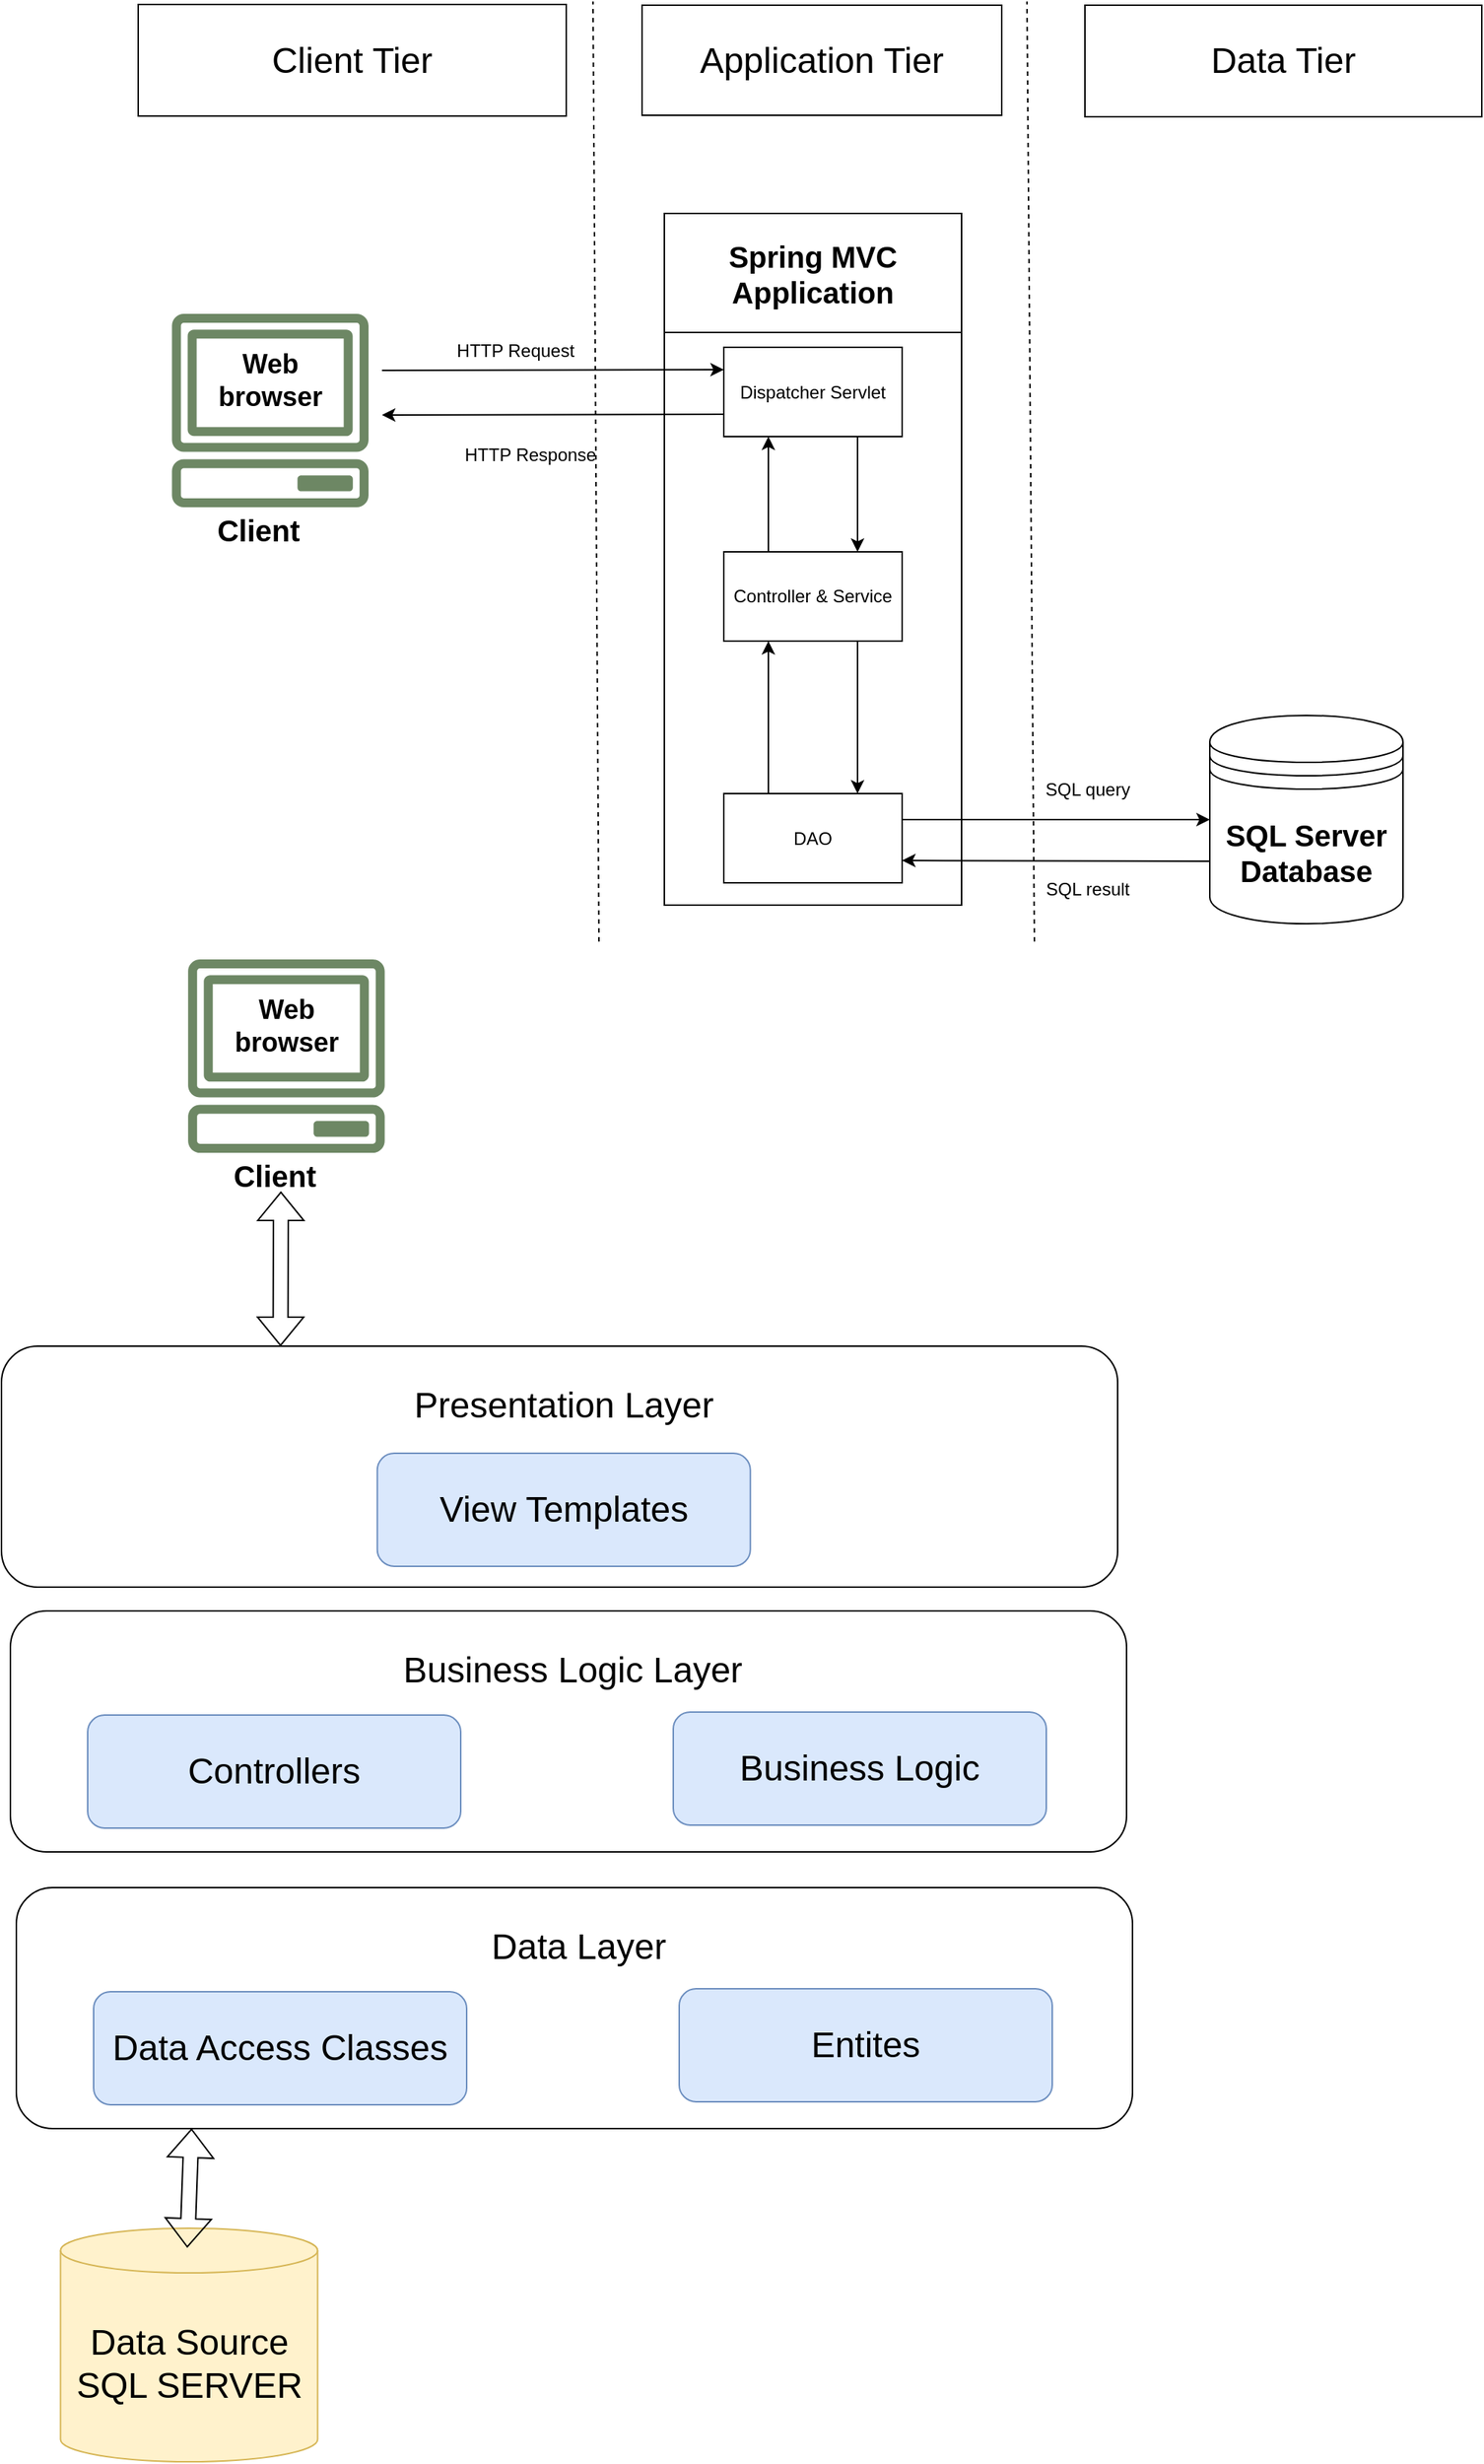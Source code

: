 <mxfile version="24.4.13" type="github">
  <diagram name="Trang-1" id="TjeMK629etYVfhdniigq">
    <mxGraphModel dx="1635" dy="1014" grid="0" gridSize="10" guides="1" tooltips="1" connect="1" arrows="1" fold="1" page="0" pageScale="1" pageWidth="827" pageHeight="1169" math="0" shadow="0">
      <root>
        <mxCell id="0" />
        <mxCell id="1" parent="0" />
        <mxCell id="Y5zsAyKwU0xN3zNFsaiZ-1" value="" style="sketch=0;outlineConnect=0;fillColor=#6d8764;strokeColor=#3A5431;dashed=0;verticalLabelPosition=bottom;verticalAlign=top;align=center;html=1;fontSize=12;fontStyle=0;aspect=fixed;pointerEvents=1;shape=mxgraph.aws4.client;fontColor=#ffffff;" parent="1" vertex="1">
          <mxGeometry x="8.13" y="-120" width="133.42" height="130" as="geometry" />
        </mxCell>
        <mxCell id="Y5zsAyKwU0xN3zNFsaiZ-2" value="&lt;font style=&quot;font-size: 20px;&quot;&gt;&lt;b&gt;Client&lt;/b&gt;&lt;/font&gt;" style="text;html=1;align=center;verticalAlign=middle;whiteSpace=wrap;rounded=0;" parent="1" vertex="1">
          <mxGeometry x="36.72" y="10" width="60" height="30" as="geometry" />
        </mxCell>
        <mxCell id="Y5zsAyKwU0xN3zNFsaiZ-7" value="&lt;font style=&quot;font-size: 18px;&quot;&gt;&lt;b&gt;Web browser&lt;/b&gt;&lt;/font&gt;" style="text;html=1;align=center;verticalAlign=middle;whiteSpace=wrap;rounded=0;" parent="1" vertex="1">
          <mxGeometry x="36.72" y="-90" width="76.25" height="30" as="geometry" />
        </mxCell>
        <mxCell id="Y5zsAyKwU0xN3zNFsaiZ-9" value="&lt;font style=&quot;font-size: 20px;&quot;&gt;Spring MVC Application&lt;/font&gt;" style="swimlane;whiteSpace=wrap;html=1;startSize=80;" parent="1" vertex="1">
          <mxGeometry x="340" y="-187.5" width="200" height="465" as="geometry" />
        </mxCell>
        <mxCell id="Y5zsAyKwU0xN3zNFsaiZ-11" value="Dispatcher Servlet" style="rounded=0;whiteSpace=wrap;html=1;" parent="Y5zsAyKwU0xN3zNFsaiZ-9" vertex="1">
          <mxGeometry x="40" y="90" width="120" height="60" as="geometry" />
        </mxCell>
        <mxCell id="Y5zsAyKwU0xN3zNFsaiZ-27" style="edgeStyle=orthogonalEdgeStyle;rounded=0;orthogonalLoop=1;jettySize=auto;html=1;exitX=0.25;exitY=0;exitDx=0;exitDy=0;entryX=0.25;entryY=1;entryDx=0;entryDy=0;" parent="Y5zsAyKwU0xN3zNFsaiZ-9" source="Y5zsAyKwU0xN3zNFsaiZ-12" target="Y5zsAyKwU0xN3zNFsaiZ-11" edge="1">
          <mxGeometry relative="1" as="geometry" />
        </mxCell>
        <mxCell id="Y5zsAyKwU0xN3zNFsaiZ-12" value="Controller &amp;amp; Service" style="rounded=0;whiteSpace=wrap;html=1;" parent="Y5zsAyKwU0xN3zNFsaiZ-9" vertex="1">
          <mxGeometry x="40" y="227.5" width="120" height="60" as="geometry" />
        </mxCell>
        <mxCell id="Y5zsAyKwU0xN3zNFsaiZ-30" style="edgeStyle=orthogonalEdgeStyle;rounded=0;orthogonalLoop=1;jettySize=auto;html=1;exitX=0.75;exitY=1;exitDx=0;exitDy=0;entryX=0.75;entryY=0;entryDx=0;entryDy=0;" parent="Y5zsAyKwU0xN3zNFsaiZ-9" source="Y5zsAyKwU0xN3zNFsaiZ-12" target="Y5zsAyKwU0xN3zNFsaiZ-14" edge="1">
          <mxGeometry relative="1" as="geometry">
            <mxPoint x="130" y="350" as="sourcePoint" />
          </mxGeometry>
        </mxCell>
        <mxCell id="Y5zsAyKwU0xN3zNFsaiZ-31" style="edgeStyle=orthogonalEdgeStyle;rounded=0;orthogonalLoop=1;jettySize=auto;html=1;exitX=0.25;exitY=0;exitDx=0;exitDy=0;entryX=0.25;entryY=1;entryDx=0;entryDy=0;" parent="Y5zsAyKwU0xN3zNFsaiZ-9" source="Y5zsAyKwU0xN3zNFsaiZ-14" target="Y5zsAyKwU0xN3zNFsaiZ-12" edge="1">
          <mxGeometry relative="1" as="geometry">
            <mxPoint x="70" y="350" as="targetPoint" />
          </mxGeometry>
        </mxCell>
        <mxCell id="Y5zsAyKwU0xN3zNFsaiZ-14" value="DAO" style="rounded=0;whiteSpace=wrap;html=1;" parent="Y5zsAyKwU0xN3zNFsaiZ-9" vertex="1">
          <mxGeometry x="40" y="390" width="120" height="60" as="geometry" />
        </mxCell>
        <mxCell id="Y5zsAyKwU0xN3zNFsaiZ-26" value="" style="endArrow=classic;html=1;rounded=0;entryX=0.75;entryY=0;entryDx=0;entryDy=0;exitX=0.75;exitY=1;exitDx=0;exitDy=0;" parent="Y5zsAyKwU0xN3zNFsaiZ-9" source="Y5zsAyKwU0xN3zNFsaiZ-11" target="Y5zsAyKwU0xN3zNFsaiZ-12" edge="1">
          <mxGeometry width="50" height="50" relative="1" as="geometry">
            <mxPoint x="130" y="147.5" as="sourcePoint" />
            <mxPoint x="160" y="187.5" as="targetPoint" />
          </mxGeometry>
        </mxCell>
        <mxCell id="Y5zsAyKwU0xN3zNFsaiZ-17" value="&lt;b&gt;&lt;font style=&quot;font-size: 20px;&quot;&gt;SQL Server Database&lt;/font&gt;&lt;/b&gt;" style="shape=datastore;whiteSpace=wrap;html=1;" parent="1" vertex="1">
          <mxGeometry x="707" y="150" width="130" height="140" as="geometry" />
        </mxCell>
        <mxCell id="Y5zsAyKwU0xN3zNFsaiZ-18" value="" style="endArrow=classic;html=1;rounded=0;entryX=0;entryY=0.25;entryDx=0;entryDy=0;" parent="1" target="Y5zsAyKwU0xN3zNFsaiZ-11" edge="1">
          <mxGeometry width="50" height="50" relative="1" as="geometry">
            <mxPoint x="150" y="-82" as="sourcePoint" />
            <mxPoint x="335" y="-80" as="targetPoint" />
          </mxGeometry>
        </mxCell>
        <mxCell id="Y5zsAyKwU0xN3zNFsaiZ-19" value="" style="endArrow=none;html=1;rounded=0;startArrow=classic;startFill=1;endFill=0;entryX=0;entryY=0.75;entryDx=0;entryDy=0;" parent="1" target="Y5zsAyKwU0xN3zNFsaiZ-11" edge="1">
          <mxGeometry width="50" height="50" relative="1" as="geometry">
            <mxPoint x="150" y="-52" as="sourcePoint" />
            <mxPoint x="335" y="-40" as="targetPoint" />
          </mxGeometry>
        </mxCell>
        <mxCell id="Y5zsAyKwU0xN3zNFsaiZ-20" value="HTTP Response" style="text;html=1;align=center;verticalAlign=middle;whiteSpace=wrap;rounded=0;" parent="1" vertex="1">
          <mxGeometry x="200" y="-40" width="100" height="30" as="geometry" />
        </mxCell>
        <mxCell id="Y5zsAyKwU0xN3zNFsaiZ-21" value="HTTP Request" style="text;html=1;align=center;verticalAlign=middle;whiteSpace=wrap;rounded=0;" parent="1" vertex="1">
          <mxGeometry x="180" y="-110" width="120" height="30" as="geometry" />
        </mxCell>
        <mxCell id="Y5zsAyKwU0xN3zNFsaiZ-23" value="" style="endArrow=none;html=1;rounded=0;exitX=1;exitY=0.75;exitDx=0;exitDy=0;entryX=0;entryY=0.7;entryDx=0;entryDy=0;startArrow=classic;startFill=1;endFill=0;" parent="1" source="Y5zsAyKwU0xN3zNFsaiZ-14" target="Y5zsAyKwU0xN3zNFsaiZ-17" edge="1">
          <mxGeometry width="50" height="50" relative="1" as="geometry">
            <mxPoint x="450" y="50" as="sourcePoint" />
            <mxPoint x="500" as="targetPoint" />
          </mxGeometry>
        </mxCell>
        <mxCell id="Y5zsAyKwU0xN3zNFsaiZ-33" value="" style="endArrow=classic;html=1;rounded=0;entryX=0;entryY=0.5;entryDx=0;entryDy=0;endFill=1;startArrow=none;startFill=0;" parent="1" target="Y5zsAyKwU0xN3zNFsaiZ-17" edge="1">
          <mxGeometry width="50" height="50" relative="1" as="geometry">
            <mxPoint x="500" y="220" as="sourcePoint" />
            <mxPoint x="750" y="60" as="targetPoint" />
          </mxGeometry>
        </mxCell>
        <mxCell id="Y5zsAyKwU0xN3zNFsaiZ-34" value="SQL query" style="text;html=1;align=center;verticalAlign=middle;whiteSpace=wrap;rounded=0;" parent="1" vertex="1">
          <mxGeometry x="574" y="185" width="102" height="30" as="geometry" />
        </mxCell>
        <mxCell id="Y5zsAyKwU0xN3zNFsaiZ-35" value="SQL result" style="text;html=1;align=center;verticalAlign=middle;whiteSpace=wrap;rounded=0;" parent="1" vertex="1">
          <mxGeometry x="574" y="252" width="102" height="30" as="geometry" />
        </mxCell>
        <mxCell id="K02O3_P7wuexWCEGZ--5-1" value="" style="endArrow=none;dashed=1;html=1;rounded=0;" edge="1" parent="1">
          <mxGeometry width="50" height="50" relative="1" as="geometry">
            <mxPoint x="296" y="302" as="sourcePoint" />
            <mxPoint x="292" y="-330" as="targetPoint" />
          </mxGeometry>
        </mxCell>
        <mxCell id="K02O3_P7wuexWCEGZ--5-2" value="" style="endArrow=none;dashed=1;html=1;rounded=0;" edge="1" parent="1">
          <mxGeometry width="50" height="50" relative="1" as="geometry">
            <mxPoint x="589" y="302" as="sourcePoint" />
            <mxPoint x="584" y="-330" as="targetPoint" />
          </mxGeometry>
        </mxCell>
        <mxCell id="K02O3_P7wuexWCEGZ--5-3" value="&lt;font style=&quot;font-size: 24px;&quot;&gt;Client Tier&lt;/font&gt;" style="rounded=0;whiteSpace=wrap;html=1;" vertex="1" parent="1">
          <mxGeometry x="-14" y="-328" width="288" height="75" as="geometry" />
        </mxCell>
        <mxCell id="K02O3_P7wuexWCEGZ--5-4" value="&lt;font style=&quot;font-size: 24px;&quot;&gt;Application Tier&lt;/font&gt;" style="rounded=0;whiteSpace=wrap;html=1;" vertex="1" parent="1">
          <mxGeometry x="325" y="-327.5" width="242" height="74" as="geometry" />
        </mxCell>
        <mxCell id="K02O3_P7wuexWCEGZ--5-5" value="&lt;font style=&quot;font-size: 24px;&quot;&gt;Data Tier&lt;/font&gt;" style="rounded=0;whiteSpace=wrap;html=1;" vertex="1" parent="1">
          <mxGeometry x="623" y="-327.5" width="267" height="75" as="geometry" />
        </mxCell>
        <mxCell id="K02O3_P7wuexWCEGZ--5-12" value="" style="rounded=1;whiteSpace=wrap;html=1;" vertex="1" parent="1">
          <mxGeometry x="-106" y="574" width="751" height="162" as="geometry" />
        </mxCell>
        <mxCell id="K02O3_P7wuexWCEGZ--5-14" value="&lt;font style=&quot;font-size: 24px;&quot;&gt;Presentation Layer&lt;/font&gt;" style="text;html=1;align=center;verticalAlign=middle;whiteSpace=wrap;rounded=0;" vertex="1" parent="1">
          <mxGeometry x="96.72" y="576" width="351.28" height="75" as="geometry" />
        </mxCell>
        <mxCell id="K02O3_P7wuexWCEGZ--5-15" value="&lt;font style=&quot;font-size: 24px;&quot;&gt;View Templates&lt;/font&gt;" style="rounded=1;whiteSpace=wrap;html=1;fillColor=#dae8fc;strokeColor=#6c8ebf;" vertex="1" parent="1">
          <mxGeometry x="146.86" y="646" width="251" height="76" as="geometry" />
        </mxCell>
        <mxCell id="K02O3_P7wuexWCEGZ--5-21" value="" style="rounded=1;whiteSpace=wrap;html=1;" vertex="1" parent="1">
          <mxGeometry x="-96" y="938" width="751" height="162" as="geometry" />
        </mxCell>
        <mxCell id="K02O3_P7wuexWCEGZ--5-22" value="&lt;font style=&quot;font-size: 24px;&quot;&gt;Data Layer&lt;/font&gt;" style="text;html=1;align=center;verticalAlign=middle;whiteSpace=wrap;rounded=0;" vertex="1" parent="1">
          <mxGeometry x="106.72" y="940" width="351.28" height="75" as="geometry" />
        </mxCell>
        <mxCell id="K02O3_P7wuexWCEGZ--5-23" value="&lt;font style=&quot;font-size: 24px;&quot;&gt;Data Access Classes&lt;/font&gt;" style="rounded=1;whiteSpace=wrap;html=1;fillColor=#dae8fc;strokeColor=#6c8ebf;" vertex="1" parent="1">
          <mxGeometry x="-44" y="1008" width="251" height="76" as="geometry" />
        </mxCell>
        <mxCell id="K02O3_P7wuexWCEGZ--5-24" value="&lt;span style=&quot;font-size: 24px;&quot;&gt;Entites&lt;/span&gt;" style="rounded=1;whiteSpace=wrap;html=1;fillColor=#dae8fc;strokeColor=#6c8ebf;" vertex="1" parent="1">
          <mxGeometry x="350" y="1006" width="251" height="76" as="geometry" />
        </mxCell>
        <mxCell id="K02O3_P7wuexWCEGZ--5-25" value="&lt;font style=&quot;font-size: 24px;&quot;&gt;Data Source&lt;br&gt;SQL SERVER&lt;/font&gt;" style="shape=cylinder3;whiteSpace=wrap;html=1;boundedLbl=1;backgroundOutline=1;size=15;fillColor=#fff2cc;strokeColor=#d6b656;" vertex="1" parent="1">
          <mxGeometry x="-66.28" y="1167" width="173" height="157" as="geometry" />
        </mxCell>
        <mxCell id="K02O3_P7wuexWCEGZ--5-38" value="" style="sketch=0;outlineConnect=0;fillColor=#6d8764;strokeColor=#3A5431;dashed=0;verticalLabelPosition=bottom;verticalAlign=top;align=center;html=1;fontSize=12;fontStyle=0;aspect=fixed;pointerEvents=1;shape=mxgraph.aws4.client;fontColor=#ffffff;" vertex="1" parent="1">
          <mxGeometry x="19.0" y="314" width="133.42" height="130" as="geometry" />
        </mxCell>
        <mxCell id="K02O3_P7wuexWCEGZ--5-39" value="&lt;font style=&quot;font-size: 20px;&quot;&gt;&lt;b&gt;Client&lt;/b&gt;&lt;/font&gt;" style="text;html=1;align=center;verticalAlign=middle;whiteSpace=wrap;rounded=0;" vertex="1" parent="1">
          <mxGeometry x="47.59" y="444" width="60" height="30" as="geometry" />
        </mxCell>
        <mxCell id="K02O3_P7wuexWCEGZ--5-40" value="&lt;font style=&quot;font-size: 18px;&quot;&gt;&lt;b&gt;Web browser&lt;/b&gt;&lt;/font&gt;" style="text;html=1;align=center;verticalAlign=middle;whiteSpace=wrap;rounded=0;" vertex="1" parent="1">
          <mxGeometry x="47.59" y="344" width="76.25" height="30" as="geometry" />
        </mxCell>
        <mxCell id="K02O3_P7wuexWCEGZ--5-41" value="" style="shape=flexArrow;endArrow=classic;startArrow=classic;html=1;rounded=0;exitX=0.25;exitY=0;exitDx=0;exitDy=0;" edge="1" parent="1" source="K02O3_P7wuexWCEGZ--5-12">
          <mxGeometry width="100" height="100" relative="1" as="geometry">
            <mxPoint x="15" y="569" as="sourcePoint" />
            <mxPoint x="82" y="470" as="targetPoint" />
          </mxGeometry>
        </mxCell>
        <mxCell id="K02O3_P7wuexWCEGZ--5-48" value="" style="rounded=1;whiteSpace=wrap;html=1;" vertex="1" parent="1">
          <mxGeometry x="-100" y="752" width="751" height="162" as="geometry" />
        </mxCell>
        <mxCell id="K02O3_P7wuexWCEGZ--5-49" value="&lt;font style=&quot;font-size: 24px;&quot;&gt;Business Logic Layer&lt;/font&gt;" style="text;html=1;align=center;verticalAlign=middle;whiteSpace=wrap;rounded=0;" vertex="1" parent="1">
          <mxGeometry x="102.72" y="754" width="351.28" height="75" as="geometry" />
        </mxCell>
        <mxCell id="K02O3_P7wuexWCEGZ--5-50" value="&lt;font style=&quot;font-size: 24px;&quot;&gt;Controllers&lt;/font&gt;" style="rounded=1;whiteSpace=wrap;html=1;fillColor=#dae8fc;strokeColor=#6c8ebf;" vertex="1" parent="1">
          <mxGeometry x="-48" y="822" width="251" height="76" as="geometry" />
        </mxCell>
        <mxCell id="K02O3_P7wuexWCEGZ--5-51" value="&lt;span style=&quot;font-size: 24px;&quot;&gt;Business Logic&lt;/span&gt;" style="rounded=1;whiteSpace=wrap;html=1;fillColor=#dae8fc;strokeColor=#6c8ebf;" vertex="1" parent="1">
          <mxGeometry x="346" y="820" width="251" height="76" as="geometry" />
        </mxCell>
        <mxCell id="K02O3_P7wuexWCEGZ--5-55" value="" style="shape=flexArrow;endArrow=classic;startArrow=classic;html=1;rounded=0;entryX=0.157;entryY=1;entryDx=0;entryDy=0;entryPerimeter=0;" edge="1" parent="1" target="K02O3_P7wuexWCEGZ--5-21">
          <mxGeometry width="100" height="100" relative="1" as="geometry">
            <mxPoint x="19" y="1180" as="sourcePoint" />
            <mxPoint x="119" y="1080" as="targetPoint" />
          </mxGeometry>
        </mxCell>
        <mxCell id="K02O3_P7wuexWCEGZ--5-56" style="edgeStyle=orthogonalEdgeStyle;rounded=0;orthogonalLoop=1;jettySize=auto;html=1;exitX=0.5;exitY=1;exitDx=0;exitDy=0;fillColor=#dae8fc;strokeColor=#6c8ebf;" edge="1" parent="1" source="K02O3_P7wuexWCEGZ--5-23" target="K02O3_P7wuexWCEGZ--5-23">
          <mxGeometry relative="1" as="geometry" />
        </mxCell>
      </root>
    </mxGraphModel>
  </diagram>
</mxfile>
